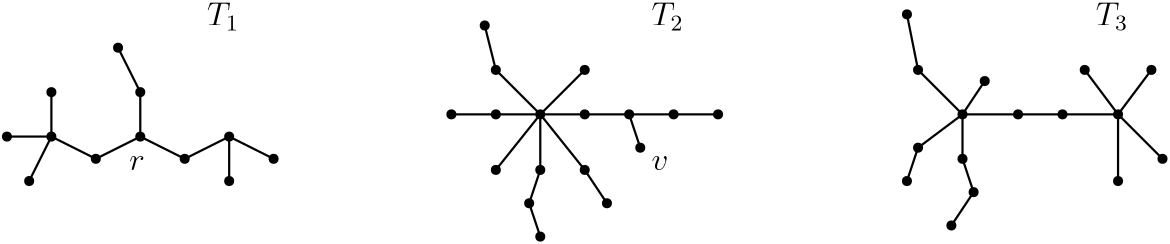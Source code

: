 <?xml version="1.0"?>
<!DOCTYPE ipe SYSTEM "ipe.dtd">
<ipe version="70206" creator="Ipe 7.2.7">
<info created="D:20180314150205" modified="D:20180314152724"/>
<ipestyle name="basic">
<symbol name="arrow/arc(spx)">
<path stroke="sym-stroke" fill="sym-stroke" pen="sym-pen">
0 0 m
-1 0.333 l
-1 -0.333 l
h
</path>
</symbol>
<symbol name="arrow/farc(spx)">
<path stroke="sym-stroke" fill="white" pen="sym-pen">
0 0 m
-1 0.333 l
-1 -0.333 l
h
</path>
</symbol>
<symbol name="arrow/ptarc(spx)">
<path stroke="sym-stroke" fill="sym-stroke" pen="sym-pen">
0 0 m
-1 0.333 l
-0.8 0 l
-1 -0.333 l
h
</path>
</symbol>
<symbol name="arrow/fptarc(spx)">
<path stroke="sym-stroke" fill="white" pen="sym-pen">
0 0 m
-1 0.333 l
-0.8 0 l
-1 -0.333 l
h
</path>
</symbol>
<symbol name="mark/circle(sx)" transformations="translations">
<path fill="sym-stroke">
0.6 0 0 0.6 0 0 e
0.4 0 0 0.4 0 0 e
</path>
</symbol>
<symbol name="mark/disk(sx)" transformations="translations">
<path fill="sym-stroke">
0.6 0 0 0.6 0 0 e
</path>
</symbol>
<symbol name="mark/fdisk(sfx)" transformations="translations">
<group>
<path fill="sym-fill">
0.5 0 0 0.5 0 0 e
</path>
<path fill="sym-stroke" fillrule="eofill">
0.6 0 0 0.6 0 0 e
0.4 0 0 0.4 0 0 e
</path>
</group>
</symbol>
<symbol name="mark/box(sx)" transformations="translations">
<path fill="sym-stroke" fillrule="eofill">
-0.6 -0.6 m
0.6 -0.6 l
0.6 0.6 l
-0.6 0.6 l
h
-0.4 -0.4 m
0.4 -0.4 l
0.4 0.4 l
-0.4 0.4 l
h
</path>
</symbol>
<symbol name="mark/square(sx)" transformations="translations">
<path fill="sym-stroke">
-0.6 -0.6 m
0.6 -0.6 l
0.6 0.6 l
-0.6 0.6 l
h
</path>
</symbol>
<symbol name="mark/fsquare(sfx)" transformations="translations">
<group>
<path fill="sym-fill">
-0.5 -0.5 m
0.5 -0.5 l
0.5 0.5 l
-0.5 0.5 l
h
</path>
<path fill="sym-stroke" fillrule="eofill">
-0.6 -0.6 m
0.6 -0.6 l
0.6 0.6 l
-0.6 0.6 l
h
-0.4 -0.4 m
0.4 -0.4 l
0.4 0.4 l
-0.4 0.4 l
h
</path>
</group>
</symbol>
<symbol name="mark/cross(sx)" transformations="translations">
<group>
<path fill="sym-stroke">
-0.43 -0.57 m
0.57 0.43 l
0.43 0.57 l
-0.57 -0.43 l
h
</path>
<path fill="sym-stroke">
-0.43 0.57 m
0.57 -0.43 l
0.43 -0.57 l
-0.57 0.43 l
h
</path>
</group>
</symbol>
<symbol name="arrow/fnormal(spx)">
<path stroke="sym-stroke" fill="white" pen="sym-pen">
0 0 m
-1 0.333 l
-1 -0.333 l
h
</path>
</symbol>
<symbol name="arrow/pointed(spx)">
<path stroke="sym-stroke" fill="sym-stroke" pen="sym-pen">
0 0 m
-1 0.333 l
-0.8 0 l
-1 -0.333 l
h
</path>
</symbol>
<symbol name="arrow/fpointed(spx)">
<path stroke="sym-stroke" fill="white" pen="sym-pen">
0 0 m
-1 0.333 l
-0.8 0 l
-1 -0.333 l
h
</path>
</symbol>
<symbol name="arrow/linear(spx)">
<path stroke="sym-stroke" pen="sym-pen">
-1 0.333 m
0 0 l
-1 -0.333 l
</path>
</symbol>
<symbol name="arrow/fdouble(spx)">
<path stroke="sym-stroke" fill="white" pen="sym-pen">
0 0 m
-1 0.333 l
-1 -0.333 l
h
-1 0 m
-2 0.333 l
-2 -0.333 l
h
</path>
</symbol>
<symbol name="arrow/double(spx)">
<path stroke="sym-stroke" fill="sym-stroke" pen="sym-pen">
0 0 m
-1 0.333 l
-1 -0.333 l
h
-1 0 m
-2 0.333 l
-2 -0.333 l
h
</path>
</symbol>
<pen name="heavier" value="0.8"/>
<pen name="fat" value="1.2"/>
<pen name="ultrafat" value="2"/>
<symbolsize name="large" value="5"/>
<symbolsize name="small" value="2"/>
<symbolsize name="tiny" value="1.1"/>
<arrowsize name="large" value="10"/>
<arrowsize name="small" value="5"/>
<arrowsize name="tiny" value="3"/>
<color name="red" value="1 0 0"/>
<color name="green" value="0 1 0"/>
<color name="blue" value="0 0 1"/>
<color name="yellow" value="1 1 0"/>
<color name="orange" value="1 0.647 0"/>
<color name="gold" value="1 0.843 0"/>
<color name="purple" value="0.627 0.125 0.941"/>
<color name="gray" value="0.745"/>
<color name="brown" value="0.647 0.165 0.165"/>
<color name="navy" value="0 0 0.502"/>
<color name="pink" value="1 0.753 0.796"/>
<color name="seagreen" value="0.18 0.545 0.341"/>
<color name="turquoise" value="0.251 0.878 0.816"/>
<color name="violet" value="0.933 0.51 0.933"/>
<color name="darkblue" value="0 0 0.545"/>
<color name="darkcyan" value="0 0.545 0.545"/>
<color name="darkgray" value="0.663"/>
<color name="darkgreen" value="0 0.392 0"/>
<color name="darkmagenta" value="0.545 0 0.545"/>
<color name="darkorange" value="1 0.549 0"/>
<color name="darkred" value="0.545 0 0"/>
<color name="lightblue" value="0.678 0.847 0.902"/>
<color name="lightcyan" value="0.878 1 1"/>
<color name="lightgray" value="0.827"/>
<color name="lightgreen" value="0.565 0.933 0.565"/>
<color name="lightyellow" value="1 1 0.878"/>
<dashstyle name="dashed" value="[4] 0"/>
<dashstyle name="dotted" value="[1 3] 0"/>
<dashstyle name="dash dotted" value="[4 2 1 2] 0"/>
<dashstyle name="dash dot dotted" value="[4 2 1 2 1 2] 0"/>
<textsize name="large" value="\large"/>
<textsize name="Large" value="\Large"/>
<textsize name="LARGE" value="\LARGE"/>
<textsize name="huge" value="\huge"/>
<textsize name="Huge" value="\Huge"/>
<textsize name="small" value="\small"/>
<textsize name="footnote" value="\footnotesize"/>
<textsize name="tiny" value="\tiny"/>
<textstyle name="center" begin="\begin{center}" end="\end{center}"/>
<textstyle name="itemize" begin="\begin{itemize}" end="\end{itemize}"/>
<textstyle name="item" begin="\begin{itemize}\item{}" end="\end{itemize}"/>
<gridsize name="4 pts" value="4"/>
<gridsize name="8 pts (~3 mm)" value="8"/>
<gridsize name="16 pts (~6 mm)" value="16"/>
<gridsize name="32 pts (~12 mm)" value="32"/>
<gridsize name="10 pts (~3.5 mm)" value="10"/>
<gridsize name="20 pts (~7 mm)" value="20"/>
<gridsize name="14 pts (~5 mm)" value="14"/>
<gridsize name="28 pts (~10 mm)" value="28"/>
<gridsize name="56 pts (~20 mm)" value="56"/>
<anglesize name="90 deg" value="90"/>
<anglesize name="60 deg" value="60"/>
<anglesize name="45 deg" value="45"/>
<anglesize name="30 deg" value="30"/>
<anglesize name="22.5 deg" value="22.5"/>
<opacity name="10%" value="0.1"/>
<opacity name="30%" value="0.3"/>
<opacity name="50%" value="0.5"/>
<opacity name="75%" value="0.75"/>
<tiling name="falling" angle="-60" step="4" width="1"/>
<tiling name="rising" angle="30" step="4" width="1"/>
</ipestyle>
<page>
<layer name="alpha"/>
<layer name="beta"/>
<layer name="gamma"/>
<layer name="delta"/>
<view layers="beta gamma delta" active="delta"/>
<path layer="alpha" stroke="black" pen="heavier">
64 512 m
64 384 l
192 384 l
192 512 l
h
</path>
<path matrix="1 0 0 1 -32 0" stroke="black" pen="heavier">
256 512 m
256 384 l
384 384 l
384 512 l
h
</path>
<path stroke="black" pen="heavier">
384 512 m
384 384 l
512 384 l
512 512 l
h
</path>
<use layer="beta" matrix="1 0 0 1 16 -40" name="mark/disk(sx)" pos="80 480" size="normal" stroke="black"/>
<use matrix="1 0 0 1 16 -16" name="mark/disk(sx)" pos="96 448" size="normal" stroke="black"/>
<use matrix="1 0 0 1 0 -24" name="mark/disk(sx)" pos="128 464" size="normal" stroke="black"/>
<use name="mark/disk(sx)" pos="144 432" size="normal" stroke="black"/>
<use matrix="1 0 0 1 -16 24" name="mark/disk(sx)" pos="176 416" size="normal" stroke="black"/>
<use matrix="1 0 0 1 -16 0" name="mark/disk(sx)" pos="288 448" size="normal" stroke="black"/>
<use matrix="1 0 0 1 0 -16" name="mark/disk(sx)" pos="256 480" size="normal" stroke="black"/>
<use matrix="1 0 0 1 0 16" name="mark/disk(sx)" pos="256 432" size="normal" stroke="black"/>
<use matrix="1 0 0 1 -16 12" name="mark/disk(sx)" pos="272 416" size="normal" stroke="black"/>
<use matrix="1 0 0 1 -32 12" name="mark/disk(sx)" pos="304 416" size="normal" stroke="black"/>
<use matrix="1 0 0 1 -32 -4" name="mark/disk(sx)" pos="320 432" size="normal" stroke="black"/>
<use matrix="1 0 0 1 -48 0" name="mark/disk(sx)" pos="336 448" size="normal" stroke="black"/>
<use matrix="1 0 0 1 -32 0" name="mark/disk(sx)" pos="320 464" size="normal" stroke="black"/>
<use matrix="1 0 0 1 -8 16" name="mark/disk(sx)" pos="416 448" size="normal" stroke="black"/>
<use matrix="1 0 0 1 -24 0" name="mark/disk(sx)" pos="448 448" size="normal" stroke="black"/>
<use name="mark/disk(sx)" pos="480 448" size="normal" stroke="black"/>
<use matrix="1 0 0 1 4 4" name="mark/disk(sx)" pos="400 480" size="normal" stroke="black"/>
<use matrix="1 0 0 1 -24 20" name="mark/disk(sx)" pos="432 416" size="normal" stroke="black"/>
<use matrix="1 0 0 1 -24 16" name="mark/disk(sx)" pos="448 416" size="normal" stroke="black"/>
<use matrix="1 0 0 1 -16 -20" name="mark/disk(sx)" pos="448 480" size="normal" stroke="black"/>
<use matrix="1 0 0 1 0 8" name="mark/disk(sx)" pos="480 416" size="normal" stroke="black"/>
<use matrix="1 0 0 1 0 16" name="mark/disk(sx)" pos="496 416" size="normal" stroke="black"/>
<use matrix="1 0 0 1 -4 -16" name="mark/disk(sx)" pos="496 480" size="normal" stroke="black"/>
<path layer="gamma" stroke="black" pen="heavier">
256 464 m
272 448 l
</path>
<path stroke="black" pen="heavier">
272 448 m
256 448 l
</path>
<path stroke="black" pen="heavier">
256 428 m
272 448 l
</path>
<path stroke="black" pen="heavier">
272 448 m
272 428 l
</path>
<path stroke="black" pen="heavier">
288 428 m
272 448 l
</path>
<path stroke="black" pen="heavier">
272 448 m
288 464 l
</path>
<path stroke="black" pen="heavier">
272 448 m
288 448 l
</path>
<path stroke="black" pen="heavier">
408 464 m
404 484 l
</path>
<path stroke="black" pen="heavier">
408 464 m
424 448 l
</path>
<path stroke="black" pen="heavier">
408 436 m
424 448 l
</path>
<path stroke="black" pen="heavier">
424 432 m
424 448 l
</path>
<path stroke="black" pen="heavier">
424 448 m
432 460 l
</path>
<path stroke="black" pen="heavier">
480 448 m
492 464 l
</path>
<path stroke="black" pen="heavier">
480 448 m
480 424 l
</path>
<path stroke="black" pen="heavier">
480 448 m
496 432 l
</path>
<text layer="delta" matrix="1 0 0 1 56 64" transformations="translations" pos="96 416" stroke="black" type="label" width="11.593" height="8.173" depth="1.79" valign="baseline" size="large">$T_1$</text>
<text matrix="1 0 0 1 8 0" transformations="translations" pos="304 480" stroke="black" type="label" width="11.593" height="8.173" depth="1.79" valign="baseline" size="large">$T_2$</text>
<text matrix="1 0 0 1 8 0" transformations="translations" pos="464 480" stroke="black" type="label" width="11.593" height="8.173" depth="1.79" valign="baseline" size="large">$T_3$</text>
<path layer="gamma" matrix="1 0 0 1 0 -8" stroke="black" pen="heavier">
96 448 m
112 440 l
</path>
<path matrix="1 0 0 1 0 -8" stroke="black" pen="heavier">
112 440 m
128 448 l
</path>
<path matrix="1 0 0 1 0 -8" stroke="black" pen="heavier">
128 448 m
144 440 l
</path>
<path matrix="1 0 0 1 0 -8" stroke="black" pen="heavier">
144 440 m
160 448 l
</path>
<use layer="beta" matrix="1 0 0 1 0 -8" name="mark/disk(sx)" pos="80 448" size="normal" stroke="black"/>
<use matrix="1 0 0 1 0 -8" name="mark/disk(sx)" pos="96 464" size="normal" stroke="black"/>
<use matrix="1 0 0 1 0 -8" name="mark/disk(sx)" pos="88 432" size="normal" stroke="black"/>
<use matrix="1 0 0 1 0 -8" name="mark/disk(sx)" pos="128 464" size="normal" stroke="black"/>
<use matrix="1 0 0 1 0 -8" name="mark/disk(sx)" pos="120 480" size="normal" stroke="black"/>
<use matrix="1 0 0 1 0 -8" name="mark/disk(sx)" pos="160 432" size="normal" stroke="black"/>
<use matrix="1 0 0 1 0 -8" name="mark/disk(sx)" pos="176 440" size="normal" stroke="black"/>
<path layer="gamma" stroke="black" pen="heavier">
120 472 m
128 456 l
</path>
<path stroke="black" pen="heavier">
128 456 m
128 440 l
</path>
<path stroke="black" pen="heavier">
96 456 m
96 440 l
</path>
<path stroke="black" pen="heavier">
96 440 m
80 440 l
</path>
<path stroke="black" pen="heavier">
88 424 m
96 440 l
</path>
<path stroke="black" pen="heavier">
160 424 m
160 440 l
</path>
<path stroke="black" pen="heavier">
160 440 m
176 432 l
</path>
<text layer="delta" matrix="1 0 0 1 -4 4" transformations="translations" pos="128 424" stroke="black" type="label" width="5.6" height="5.147" depth="0" valign="baseline" size="large">$r$</text>
<use layer="beta" name="mark/disk(sx)" pos="304 448" size="normal" stroke="black"/>
<use name="mark/disk(sx)" pos="320 448" size="normal" stroke="black"/>
<use name="mark/disk(sx)" pos="240 448" size="normal" stroke="black"/>
<use name="mark/disk(sx)" pos="252 480" size="normal" stroke="black"/>
<use name="mark/disk(sx)" pos="268 416" size="normal" stroke="black"/>
<use name="mark/disk(sx)" pos="272 404" size="normal" stroke="black"/>
<use name="mark/disk(sx)" pos="296 416" size="normal" stroke="black"/>
<use name="mark/disk(sx)" pos="308 436" size="normal" stroke="black"/>
<path layer="gamma" stroke="black" pen="heavier">
252 480 m
256 464 l
</path>
<path stroke="black" pen="heavier">
240 448 m
256 448 l
</path>
<path stroke="black" pen="heavier">
268 416 m
272 428 l
</path>
<path stroke="black" pen="heavier">
268 416 m
272 404 l
</path>
<path stroke="black" pen="heavier">
288 428 m
296 416 l
</path>
<path stroke="black" pen="heavier">
308 436 m
304 448 l
</path>
<path stroke="black" pen="heavier">
304 448 m
288 448 l
</path>
<path stroke="black" pen="heavier">
304 448 m
320 448 l
</path>
<use layer="beta" name="mark/disk(sx)" pos="336 448" size="normal" stroke="black"/>
<path layer="gamma" stroke="black" pen="heavier">
336 448 m
320 448 l
</path>
<use layer="beta" name="mark/disk(sx)" pos="468 464" size="normal" stroke="black"/>
<use matrix="1 0 0 1 4 0" name="mark/disk(sx)" pos="440 448" size="normal" stroke="black"/>
<use matrix="1 0 0 1 4 0" name="mark/disk(sx)" pos="456 448" size="normal" stroke="black"/>
<use name="mark/disk(sx)" pos="428 420" size="normal" stroke="black"/>
<use name="mark/disk(sx)" pos="420 408" size="normal" stroke="black"/>
<use name="mark/disk(sx)" pos="404 424" size="normal" stroke="black"/>
<path layer="gamma" stroke="black" pen="heavier">
424 448 m
444 448 l
</path>
<path stroke="black" pen="heavier">
444 448 m
460 448 l
</path>
<path stroke="black" pen="heavier">
460 448 m
480 448 l
</path>
<path stroke="black" pen="heavier">
480 448 m
468 464 l
</path>
<path stroke="black" pen="heavier">
424 432 m
428 420 l
</path>
<path stroke="black" pen="heavier">
428 420 m
420 408 l
</path>
<path stroke="black" pen="heavier">
404 424 m
408 436 l
</path>
<text layer="delta" transformations="translations" pos="312 428" stroke="black" type="label" width="6.088" height="5.147" depth="0" valign="baseline" size="large">$v$</text>
</page>
</ipe>
